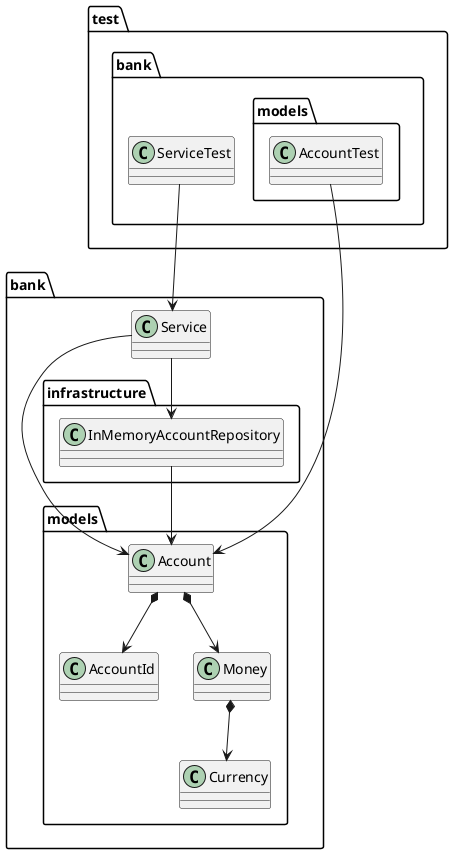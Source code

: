@startuml Architecture

package bank {
  class Service

  package models {
    class Account
    class AccountId
    class Money
    class Currency
  }

  package infrastructure {
    class InMemoryAccountRepository
  }
}

package test {
  package test.bank {
    class ServiceTest

    package test.bank.models {
      class AccountTest
  }
}

ServiceTest --> Service
AccountTest --> Account


Service --> InMemoryAccountRepository
InMemoryAccountRepository --> Account
Service --> Account
Account *--> AccountId
Account *--> Money
Money *--> Currency


@enduml